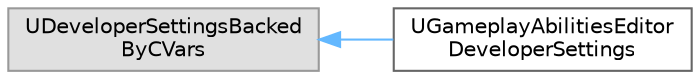digraph "Graphical Class Hierarchy"
{
 // INTERACTIVE_SVG=YES
 // LATEX_PDF_SIZE
  bgcolor="transparent";
  edge [fontname=Helvetica,fontsize=10,labelfontname=Helvetica,labelfontsize=10];
  node [fontname=Helvetica,fontsize=10,shape=box,height=0.2,width=0.4];
  rankdir="LR";
  Node0 [id="Node000000",label="UDeveloperSettingsBacked\lByCVars",height=0.2,width=0.4,color="grey60", fillcolor="#E0E0E0", style="filled",tooltip=" "];
  Node0 -> Node1 [id="edge8882_Node000000_Node000001",dir="back",color="steelblue1",style="solid",tooltip=" "];
  Node1 [id="Node000001",label="UGameplayAbilitiesEditor\lDeveloperSettings",height=0.2,width=0.4,color="grey40", fillcolor="white", style="filled",URL="$db/df9/classUGameplayAbilitiesEditorDeveloperSettings.html",tooltip=" "];
}
